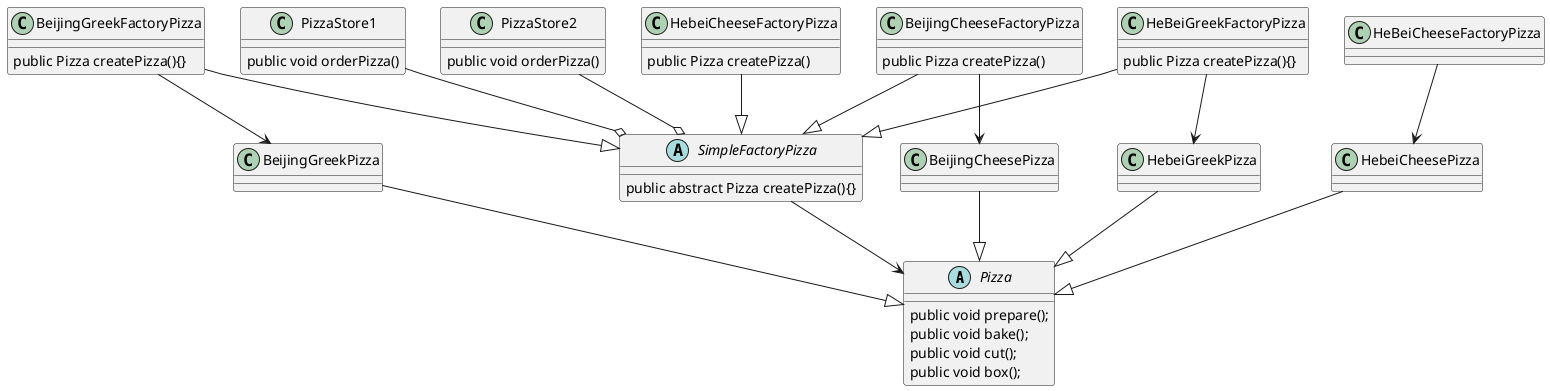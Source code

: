@startuml
'https://plantuml.com/class-diagram

abstract class Pizza{
    public void prepare();
    public void bake();
    public void cut();
    public void box();
}

BeijingGreekPizza --|> Pizza
BeijingCheesePizza --|> Pizza
HebeiGreekPizza --|> Pizza
HebeiCheesePizza --|> Pizza
SimpleFactoryPizza --> Pizza
PizzaStore1 --o SimpleFactoryPizza
PizzaStore2 --o SimpleFactoryPizza

BeijingCheeseFactoryPizza --|> SimpleFactoryPizza
BeijingGreekFactoryPizza --|> SimpleFactoryPizza
HebeiCheeseFactoryPizza --|> SimpleFactoryPizza
HeBeiGreekFactoryPizza --|> SimpleFactoryPizza
BeijingCheeseFactoryPizza --> BeijingCheesePizza
BeijingGreekFactoryPizza --> BeijingGreekPizza

HeBeiGreekFactoryPizza --> HebeiGreekPizza
HeBeiCheeseFactoryPizza --> HebeiCheesePizza

class BeijingGreekPizza{
}
class HebeiGreekPizza{
}


class BeijingCheesePizza{
}
class HebeiCheesePizza{
}

class PizzaStore1{
    public void orderPizza()
}

class PizzaStore2{
    public void orderPizza()
}

abstract class SimpleFactoryPizza{
    public abstract Pizza createPizza(){}
}

class BeijingGreekFactoryPizza{
    public Pizza createPizza(){}
}
class BeijingCheeseFactoryPizza{
    public Pizza createPizza()
}
class HeBeiGreekFactoryPizza{
    public Pizza createPizza(){}
}
class HebeiCheeseFactoryPizza{
    public Pizza createPizza()
}
@enduml